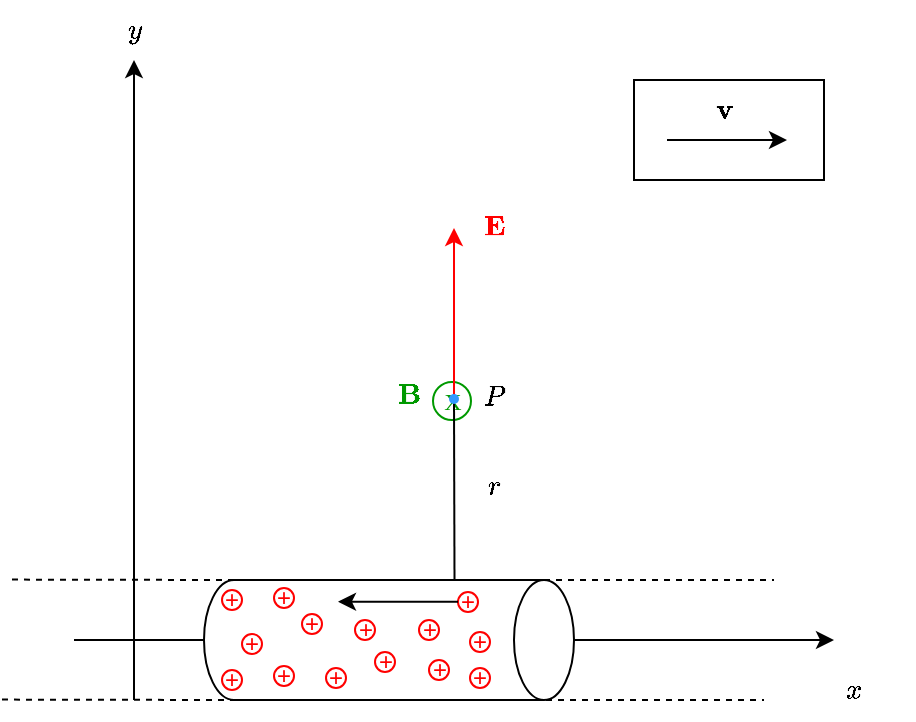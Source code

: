 <mxfile version="26.2.2">
  <diagram name="Pagina-1" id="Y5z1JtBx6il7g6kClw_h">
    <mxGraphModel dx="680" dy="400" grid="1" gridSize="10" guides="1" tooltips="1" connect="1" arrows="1" fold="1" page="1" pageScale="1" pageWidth="827" pageHeight="1169" math="1" shadow="0">
      <root>
        <mxCell id="0" />
        <mxCell id="1" parent="0" />
        <mxCell id="vJV1DsbUzi5zjWE7ou0d-8" value="$$P$$" style="text;html=1;align=center;verticalAlign=middle;resizable=0;points=[];autosize=1;strokeColor=none;fillColor=none;" parent="1" vertex="1">
          <mxGeometry x="470.25" y="302.5" width="60" height="30" as="geometry" />
        </mxCell>
        <mxCell id="vJV1DsbUzi5zjWE7ou0d-43" value="$$\mathbf{B}$$" style="text;html=1;align=center;verticalAlign=middle;resizable=0;points=[];autosize=1;strokeColor=none;fillColor=none;fontColor=#009900;" parent="1" vertex="1">
          <mxGeometry x="402" y="302.5" width="110" height="30" as="geometry" />
        </mxCell>
        <mxCell id="vJV1DsbUzi5zjWE7ou0d-39" value="" style="rounded=0;whiteSpace=wrap;html=1;fillColor=none;" parent="1" vertex="1">
          <mxGeometry x="570" y="160" width="95" height="50" as="geometry" />
        </mxCell>
        <mxCell id="vJV1DsbUzi5zjWE7ou0d-41" value="X" style="ellipse;whiteSpace=wrap;html=1;aspect=fixed;strokeColor=#009900;fontColor=#009900;align=center;fontFamily=Lucida Console;fontSize=12;" parent="1" vertex="1">
          <mxGeometry x="469.5" y="311" width="19" height="19" as="geometry" />
        </mxCell>
        <mxCell id="vJV1DsbUzi5zjWE7ou0d-1" value="" style="endArrow=classic;html=1;rounded=0;" parent="1" source="vJV1DsbUzi5zjWE7ou0d-5" edge="1">
          <mxGeometry width="50" height="50" relative="1" as="geometry">
            <mxPoint x="290" y="440" as="sourcePoint" />
            <mxPoint x="670" y="440" as="targetPoint" />
          </mxGeometry>
        </mxCell>
        <mxCell id="vJV1DsbUzi5zjWE7ou0d-2" value="" style="endArrow=classic;html=1;rounded=0;" parent="1" edge="1">
          <mxGeometry width="50" height="50" relative="1" as="geometry">
            <mxPoint x="320" y="470" as="sourcePoint" />
            <mxPoint x="320" y="150" as="targetPoint" />
          </mxGeometry>
        </mxCell>
        <mxCell id="vJV1DsbUzi5zjWE7ou0d-3" value="$$y$$" style="text;html=1;align=center;verticalAlign=middle;resizable=0;points=[];autosize=1;strokeColor=none;fillColor=none;" parent="1" vertex="1">
          <mxGeometry x="290" y="120" width="60" height="30" as="geometry" />
        </mxCell>
        <mxCell id="vJV1DsbUzi5zjWE7ou0d-4" value="$$x$$" style="text;html=1;align=center;verticalAlign=middle;resizable=0;points=[];autosize=1;strokeColor=none;fillColor=none;" parent="1" vertex="1">
          <mxGeometry x="650" y="450" width="60" height="30" as="geometry" />
        </mxCell>
        <mxCell id="vJV1DsbUzi5zjWE7ou0d-5" value="" style="shape=cylinder3;whiteSpace=wrap;html=1;boundedLbl=1;backgroundOutline=1;size=15;rotation=90;" parent="1" vertex="1">
          <mxGeometry x="417.5" y="347.5" width="60" height="185" as="geometry" />
        </mxCell>
        <mxCell id="vJV1DsbUzi5zjWE7ou0d-6" value="" style="endArrow=none;html=1;rounded=0;entryX=0.5;entryY=1;entryDx=0;entryDy=0;entryPerimeter=0;" parent="1" target="vJV1DsbUzi5zjWE7ou0d-5" edge="1">
          <mxGeometry width="50" height="50" relative="1" as="geometry">
            <mxPoint x="290" y="440" as="sourcePoint" />
            <mxPoint x="340" y="390" as="targetPoint" />
          </mxGeometry>
        </mxCell>
        <mxCell id="vJV1DsbUzi5zjWE7ou0d-7" value="" style="endArrow=none;html=1;rounded=0;exitX=0;exitY=0;exitDx=0;exitDy=53.75;exitPerimeter=0;" parent="1" edge="1">
          <mxGeometry width="50" height="50" relative="1" as="geometry">
            <mxPoint x="480.25" y="410" as="sourcePoint" />
            <mxPoint x="480" y="320" as="targetPoint" />
          </mxGeometry>
        </mxCell>
        <mxCell id="vJV1DsbUzi5zjWE7ou0d-9" style="edgeStyle=orthogonalEdgeStyle;rounded=0;orthogonalLoop=1;jettySize=auto;html=1;strokeColor=#FF0000;" parent="1" edge="1">
          <mxGeometry relative="1" as="geometry">
            <mxPoint x="480" y="234" as="targetPoint" />
            <mxPoint x="480" y="320" as="sourcePoint" />
          </mxGeometry>
        </mxCell>
        <mxCell id="vJV1DsbUzi5zjWE7ou0d-10" value="" style="ellipse;whiteSpace=wrap;html=1;aspect=fixed;fillColor=#3399FF;strokeColor=none;" parent="1" vertex="1">
          <mxGeometry x="477.5" y="317" width="5" height="5" as="geometry" />
        </mxCell>
        <mxCell id="vJV1DsbUzi5zjWE7ou0d-11" value="$$\mathbf{E}$$" style="text;html=1;align=center;verticalAlign=middle;resizable=0;points=[];autosize=1;strokeColor=none;fillColor=none;fontColor=#FF0000;" parent="1" vertex="1">
          <mxGeometry x="445.25" y="218" width="110" height="30" as="geometry" />
        </mxCell>
        <mxCell id="vJV1DsbUzi5zjWE7ou0d-12" value="+" style="ellipse;whiteSpace=wrap;html=1;strokeColor=#FF0000;fontColor=#FF0000;" parent="1" vertex="1">
          <mxGeometry x="364" y="415" width="10" height="10" as="geometry" />
        </mxCell>
        <mxCell id="vJV1DsbUzi5zjWE7ou0d-13" value="+" style="ellipse;whiteSpace=wrap;html=1;strokeColor=#FF0000;fontColor=#FF0000;" parent="1" vertex="1">
          <mxGeometry x="374" y="437" width="10" height="10" as="geometry" />
        </mxCell>
        <mxCell id="vJV1DsbUzi5zjWE7ou0d-14" value="+" style="ellipse;whiteSpace=wrap;html=1;strokeColor=#FF0000;fontColor=#FF0000;" parent="1" vertex="1">
          <mxGeometry x="390" y="453" width="10" height="10" as="geometry" />
        </mxCell>
        <mxCell id="vJV1DsbUzi5zjWE7ou0d-17" value="+" style="ellipse;whiteSpace=wrap;html=1;strokeColor=#FF0000;fontColor=#FF0000;" parent="1" vertex="1">
          <mxGeometry x="404" y="427" width="10" height="10" as="geometry" />
        </mxCell>
        <mxCell id="vJV1DsbUzi5zjWE7ou0d-18" value="+" style="ellipse;whiteSpace=wrap;html=1;strokeColor=#FF0000;fontColor=#FF0000;" parent="1" vertex="1">
          <mxGeometry x="390" y="414" width="10" height="10" as="geometry" />
        </mxCell>
        <mxCell id="vJV1DsbUzi5zjWE7ou0d-20" value="+" style="ellipse;whiteSpace=wrap;html=1;strokeColor=#FF0000;fontColor=#FF0000;direction=west;flipH=1;" parent="1" vertex="1">
          <mxGeometry x="430.5" y="430" width="10" height="10" as="geometry" />
        </mxCell>
        <mxCell id="vJV1DsbUzi5zjWE7ou0d-21" value="+" style="ellipse;whiteSpace=wrap;html=1;strokeColor=#FF0000;fontColor=#FF0000;direction=west;flipH=1;" parent="1" vertex="1">
          <mxGeometry x="440.5" y="446" width="10" height="10" as="geometry" />
        </mxCell>
        <mxCell id="vJV1DsbUzi5zjWE7ou0d-24" value="+" style="ellipse;whiteSpace=wrap;html=1;strokeColor=#FF0000;fontColor=#FF0000;direction=west;flipH=1;" parent="1" vertex="1">
          <mxGeometry x="462.5" y="430" width="10" height="10" as="geometry" />
        </mxCell>
        <mxCell id="vJV1DsbUzi5zjWE7ou0d-27" value="+" style="ellipse;whiteSpace=wrap;html=1;strokeColor=#FF0000;fontColor=#FF0000;" parent="1" vertex="1">
          <mxGeometry x="364" y="455" width="10" height="10" as="geometry" />
        </mxCell>
        <mxCell id="vJV1DsbUzi5zjWE7ou0d-30" value="+" style="ellipse;whiteSpace=wrap;html=1;strokeColor=#FF0000;fontColor=#FF0000;" parent="1" vertex="1">
          <mxGeometry x="488" y="454" width="10" height="10" as="geometry" />
        </mxCell>
        <mxCell id="vJV1DsbUzi5zjWE7ou0d-31" value="+" style="ellipse;whiteSpace=wrap;html=1;strokeColor=#FF0000;fontColor=#FF0000;verticalAlign=middle;fontSize=12;" parent="1" vertex="1">
          <mxGeometry x="467.5" y="450" width="10" height="10" as="geometry" />
        </mxCell>
        <mxCell id="vJV1DsbUzi5zjWE7ou0d-32" value="+" style="ellipse;whiteSpace=wrap;html=1;strokeColor=#FF0000;fontColor=#FF0000;" parent="1" vertex="1">
          <mxGeometry x="482" y="416" width="10" height="10" as="geometry" />
        </mxCell>
        <mxCell id="vJV1DsbUzi5zjWE7ou0d-33" value="+" style="ellipse;whiteSpace=wrap;html=1;strokeColor=#FF0000;fontColor=#FF0000;" parent="1" vertex="1">
          <mxGeometry x="416" y="454" width="10" height="10" as="geometry" />
        </mxCell>
        <mxCell id="vJV1DsbUzi5zjWE7ou0d-34" value="+" style="ellipse;whiteSpace=wrap;html=1;strokeColor=#FF0000;fontColor=#FF0000;" parent="1" vertex="1">
          <mxGeometry x="488" y="436" width="10" height="10" as="geometry" />
        </mxCell>
        <mxCell id="vJV1DsbUzi5zjWE7ou0d-35" value="" style="endArrow=classic;html=1;rounded=0;" parent="1" edge="1">
          <mxGeometry width="50" height="50" relative="1" as="geometry">
            <mxPoint x="482" y="420.83" as="sourcePoint" />
            <mxPoint x="422" y="420.83" as="targetPoint" />
          </mxGeometry>
        </mxCell>
        <mxCell id="vJV1DsbUzi5zjWE7ou0d-37" value="" style="endArrow=classic;html=1;rounded=0;" parent="1" edge="1">
          <mxGeometry width="50" height="50" relative="1" as="geometry">
            <mxPoint x="586.5" y="190" as="sourcePoint" />
            <mxPoint x="646.5" y="190" as="targetPoint" />
          </mxGeometry>
        </mxCell>
        <mxCell id="vJV1DsbUzi5zjWE7ou0d-38" value="$$\mathbf{v}$$" style="text;html=1;align=center;verticalAlign=middle;resizable=0;points=[];autosize=1;strokeColor=none;fillColor=none;" parent="1" vertex="1">
          <mxGeometry x="565" y="160" width="100" height="30" as="geometry" />
        </mxCell>
        <mxCell id="vJV1DsbUzi5zjWE7ou0d-44" value="" style="endArrow=none;html=1;rounded=0;exitX=0;exitY=0;exitDx=0;exitDy=15;exitPerimeter=0;dashed=1;" parent="1" source="vJV1DsbUzi5zjWE7ou0d-5" edge="1">
          <mxGeometry width="50" height="50" relative="1" as="geometry">
            <mxPoint x="530" y="410" as="sourcePoint" />
            <mxPoint x="640" y="410" as="targetPoint" />
          </mxGeometry>
        </mxCell>
        <mxCell id="vJV1DsbUzi5zjWE7ou0d-45" value="" style="endArrow=none;html=1;rounded=0;exitX=0;exitY=0;exitDx=0;exitDy=15;exitPerimeter=0;dashed=1;" parent="1" edge="1">
          <mxGeometry width="50" height="50" relative="1" as="geometry">
            <mxPoint x="520" y="470" as="sourcePoint" />
            <mxPoint x="635" y="470" as="targetPoint" />
          </mxGeometry>
        </mxCell>
        <mxCell id="vJV1DsbUzi5zjWE7ou0d-46" value="" style="endArrow=none;html=1;rounded=0;exitX=0;exitY=0;exitDx=0;exitDy=15;exitPerimeter=0;dashed=1;entryX=0;entryY=1;entryDx=0;entryDy=-15;entryPerimeter=0;" parent="1" target="vJV1DsbUzi5zjWE7ou0d-5" edge="1">
          <mxGeometry width="50" height="50" relative="1" as="geometry">
            <mxPoint x="259" y="409.8" as="sourcePoint" />
            <mxPoint x="350" y="410" as="targetPoint" />
          </mxGeometry>
        </mxCell>
        <mxCell id="vJV1DsbUzi5zjWE7ou0d-47" value="" style="endArrow=none;html=1;rounded=0;exitX=0;exitY=0;exitDx=0;exitDy=15;exitPerimeter=0;dashed=1;entryX=1;entryY=1;entryDx=0;entryDy=-15;entryPerimeter=0;" parent="1" target="vJV1DsbUzi5zjWE7ou0d-5" edge="1">
          <mxGeometry width="50" height="50" relative="1" as="geometry">
            <mxPoint x="254" y="469.8" as="sourcePoint" />
            <mxPoint x="369" y="469.8" as="targetPoint" />
          </mxGeometry>
        </mxCell>
        <mxCell id="pFSTHJlp9hlB6VcBtE1i-2" value="$$r$$" style="text;html=1;align=center;verticalAlign=middle;resizable=0;points=[];autosize=1;strokeColor=none;fillColor=none;" parent="1" vertex="1">
          <mxGeometry x="475.25" y="347.5" width="50" height="30" as="geometry" />
        </mxCell>
      </root>
    </mxGraphModel>
  </diagram>
</mxfile>
